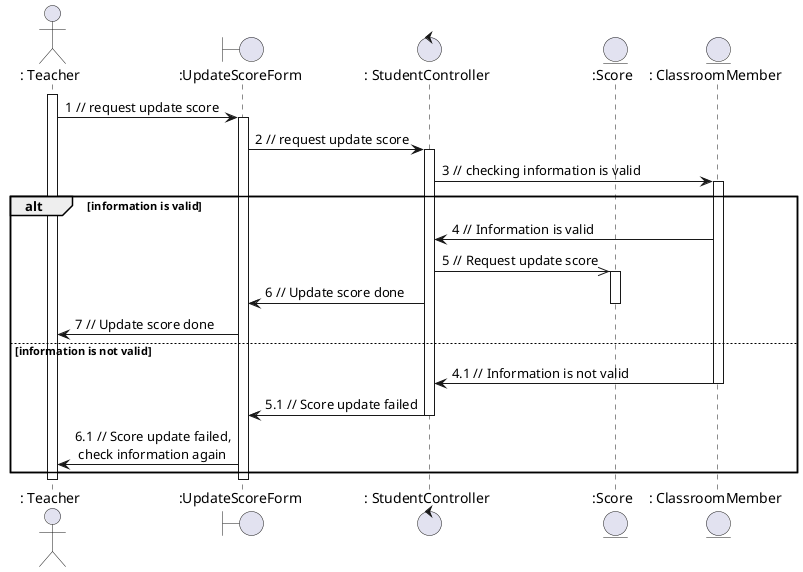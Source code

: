 @startuml updateScore

actor ": Teacher"
boundary ":UpdateScoreForm"
control ": StudentController"
entity ":Score"
entity ": ClassroomMember"

activate ": Teacher"

": Teacher" -> ":UpdateScoreForm": 1 // request update score
activate ":UpdateScoreForm"
":UpdateScoreForm" -> ": StudentController": 2 // request update score
activate ": StudentController"
": StudentController" -> ": ClassroomMember": 3 // checking information is valid
activate ": ClassroomMember"
alt information is valid
    ": ClassroomMember" -> ": StudentController": 4 // Information is valid
    ": StudentController" ->> ":Score": 5 // Request update score
    activate ":Score"
    ": StudentController" -> ":UpdateScoreForm": 6 // Update score done
    deactivate ":Score"
    ":UpdateScoreForm" -> ": Teacher": 7 // Update score done
else information is not valid
    ": ClassroomMember" -> ": StudentController": 4.1 // Information is not valid
    deactivate ": ClassroomMember"
    ": StudentController" -> ":UpdateScoreForm": 5.1 // Score update failed
    deactivate ": StudentController"
    ":UpdateScoreForm" -> ": Teacher": 6.1 // Score update failed,\n check information again
end

deactivate ": Teacher"
deactivate ":UpdateScoreForm"


@enduml